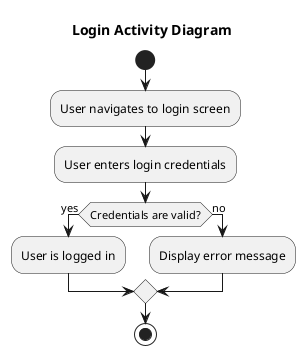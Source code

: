 @startuml login_activity_diagram

title Login Activity Diagram

start

:User navigates to login screen;
:User enters login credentials;
if (Credentials are valid?) then (yes)
  :User is logged in;
else (no)
  :Display error message;
endif
stop

@enduml